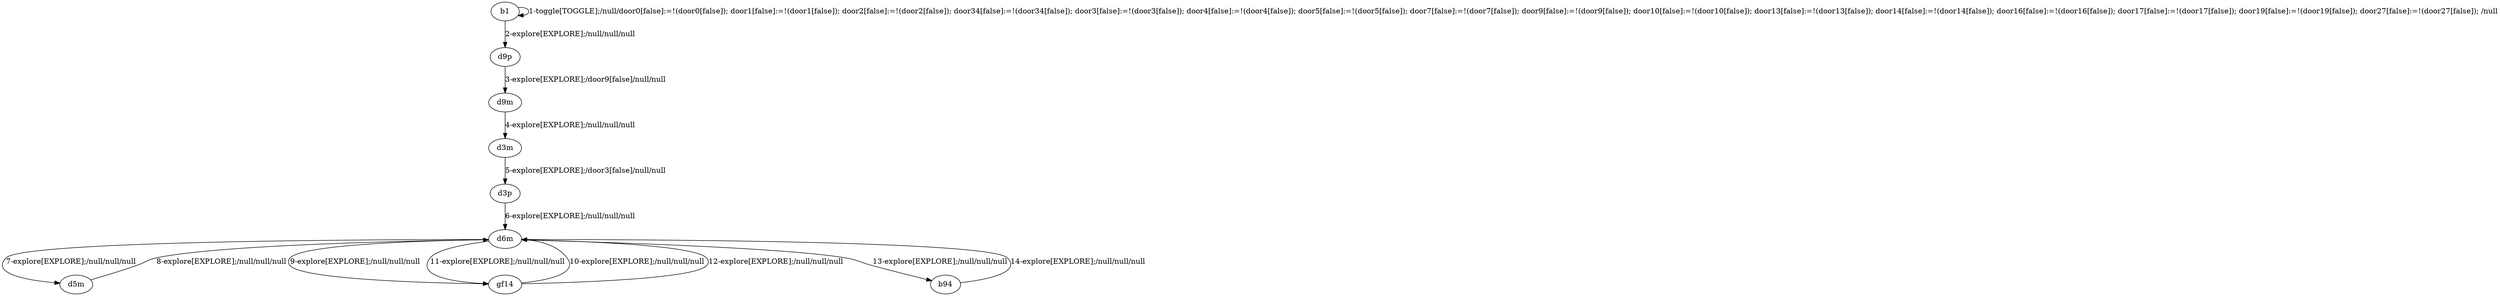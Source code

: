 # Total number of goals covered by this test: 3
# d6m --> b94
# d6m --> gf14
# gf14 --> d6m

digraph g {
"b1" -> "b1" [label = "1-toggle[TOGGLE];/null/door0[false]:=!(door0[false]); door1[false]:=!(door1[false]); door2[false]:=!(door2[false]); door34[false]:=!(door34[false]); door3[false]:=!(door3[false]); door4[false]:=!(door4[false]); door5[false]:=!(door5[false]); door7[false]:=!(door7[false]); door9[false]:=!(door9[false]); door10[false]:=!(door10[false]); door13[false]:=!(door13[false]); door14[false]:=!(door14[false]); door16[false]:=!(door16[false]); door17[false]:=!(door17[false]); door19[false]:=!(door19[false]); door27[false]:=!(door27[false]); /null"];
"b1" -> "d9p" [label = "2-explore[EXPLORE];/null/null/null"];
"d9p" -> "d9m" [label = "3-explore[EXPLORE];/door9[false]/null/null"];
"d9m" -> "d3m" [label = "4-explore[EXPLORE];/null/null/null"];
"d3m" -> "d3p" [label = "5-explore[EXPLORE];/door3[false]/null/null"];
"d3p" -> "d6m" [label = "6-explore[EXPLORE];/null/null/null"];
"d6m" -> "d5m" [label = "7-explore[EXPLORE];/null/null/null"];
"d5m" -> "d6m" [label = "8-explore[EXPLORE];/null/null/null"];
"d6m" -> "gf14" [label = "9-explore[EXPLORE];/null/null/null"];
"gf14" -> "d6m" [label = "10-explore[EXPLORE];/null/null/null"];
"d6m" -> "gf14" [label = "11-explore[EXPLORE];/null/null/null"];
"gf14" -> "d6m" [label = "12-explore[EXPLORE];/null/null/null"];
"d6m" -> "b94" [label = "13-explore[EXPLORE];/null/null/null"];
"b94" -> "d6m" [label = "14-explore[EXPLORE];/null/null/null"];
}